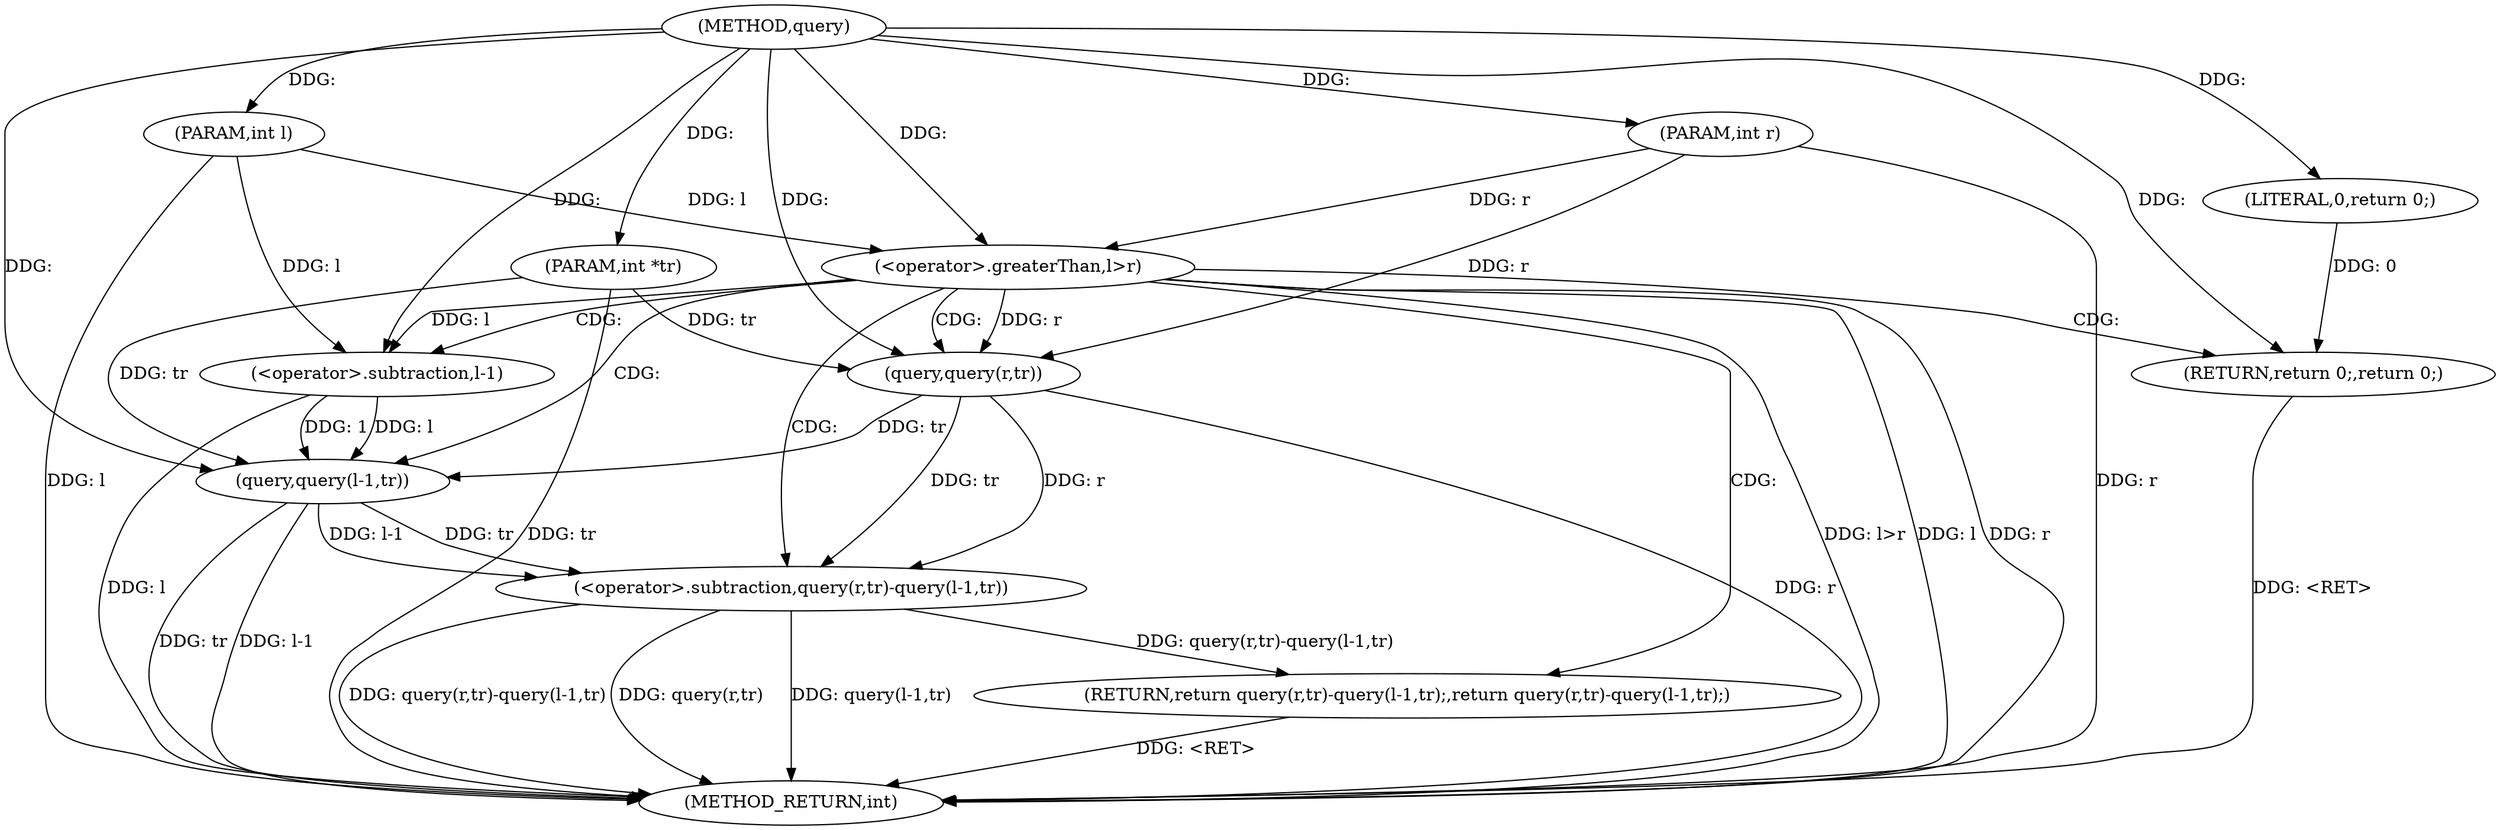 digraph "query" {  
"1000524" [label = "(METHOD,query)" ]
"1000545" [label = "(METHOD_RETURN,int)" ]
"1000525" [label = "(PARAM,int l)" ]
"1000526" [label = "(PARAM,int r)" ]
"1000527" [label = "(PARAM,int *tr)" ]
"1000535" [label = "(RETURN,return query(r,tr)-query(l-1,tr);,return query(r,tr)-query(l-1,tr);)" ]
"1000530" [label = "(<operator>.greaterThan,l>r)" ]
"1000533" [label = "(RETURN,return 0;,return 0;)" ]
"1000536" [label = "(<operator>.subtraction,query(r,tr)-query(l-1,tr))" ]
"1000534" [label = "(LITERAL,0,return 0;)" ]
"1000537" [label = "(query,query(r,tr))" ]
"1000540" [label = "(query,query(l-1,tr))" ]
"1000541" [label = "(<operator>.subtraction,l-1)" ]
  "1000533" -> "1000545"  [ label = "DDG: <RET>"] 
  "1000535" -> "1000545"  [ label = "DDG: <RET>"] 
  "1000525" -> "1000545"  [ label = "DDG: l"] 
  "1000526" -> "1000545"  [ label = "DDG: r"] 
  "1000527" -> "1000545"  [ label = "DDG: tr"] 
  "1000530" -> "1000545"  [ label = "DDG: l"] 
  "1000530" -> "1000545"  [ label = "DDG: r"] 
  "1000530" -> "1000545"  [ label = "DDG: l>r"] 
  "1000537" -> "1000545"  [ label = "DDG: r"] 
  "1000536" -> "1000545"  [ label = "DDG: query(r,tr)"] 
  "1000541" -> "1000545"  [ label = "DDG: l"] 
  "1000540" -> "1000545"  [ label = "DDG: l-1"] 
  "1000540" -> "1000545"  [ label = "DDG: tr"] 
  "1000536" -> "1000545"  [ label = "DDG: query(l-1,tr)"] 
  "1000536" -> "1000545"  [ label = "DDG: query(r,tr)-query(l-1,tr)"] 
  "1000524" -> "1000525"  [ label = "DDG: "] 
  "1000524" -> "1000526"  [ label = "DDG: "] 
  "1000524" -> "1000527"  [ label = "DDG: "] 
  "1000536" -> "1000535"  [ label = "DDG: query(r,tr)-query(l-1,tr)"] 
  "1000534" -> "1000533"  [ label = "DDG: 0"] 
  "1000524" -> "1000533"  [ label = "DDG: "] 
  "1000525" -> "1000530"  [ label = "DDG: l"] 
  "1000524" -> "1000530"  [ label = "DDG: "] 
  "1000526" -> "1000530"  [ label = "DDG: r"] 
  "1000524" -> "1000534"  [ label = "DDG: "] 
  "1000537" -> "1000536"  [ label = "DDG: r"] 
  "1000537" -> "1000536"  [ label = "DDG: tr"] 
  "1000540" -> "1000536"  [ label = "DDG: tr"] 
  "1000540" -> "1000536"  [ label = "DDG: l-1"] 
  "1000530" -> "1000537"  [ label = "DDG: r"] 
  "1000526" -> "1000537"  [ label = "DDG: r"] 
  "1000524" -> "1000537"  [ label = "DDG: "] 
  "1000527" -> "1000537"  [ label = "DDG: tr"] 
  "1000541" -> "1000540"  [ label = "DDG: 1"] 
  "1000541" -> "1000540"  [ label = "DDG: l"] 
  "1000537" -> "1000540"  [ label = "DDG: tr"] 
  "1000527" -> "1000540"  [ label = "DDG: tr"] 
  "1000524" -> "1000540"  [ label = "DDG: "] 
  "1000530" -> "1000541"  [ label = "DDG: l"] 
  "1000525" -> "1000541"  [ label = "DDG: l"] 
  "1000524" -> "1000541"  [ label = "DDG: "] 
  "1000530" -> "1000540"  [ label = "CDG: "] 
  "1000530" -> "1000537"  [ label = "CDG: "] 
  "1000530" -> "1000541"  [ label = "CDG: "] 
  "1000530" -> "1000535"  [ label = "CDG: "] 
  "1000530" -> "1000533"  [ label = "CDG: "] 
  "1000530" -> "1000536"  [ label = "CDG: "] 
}
